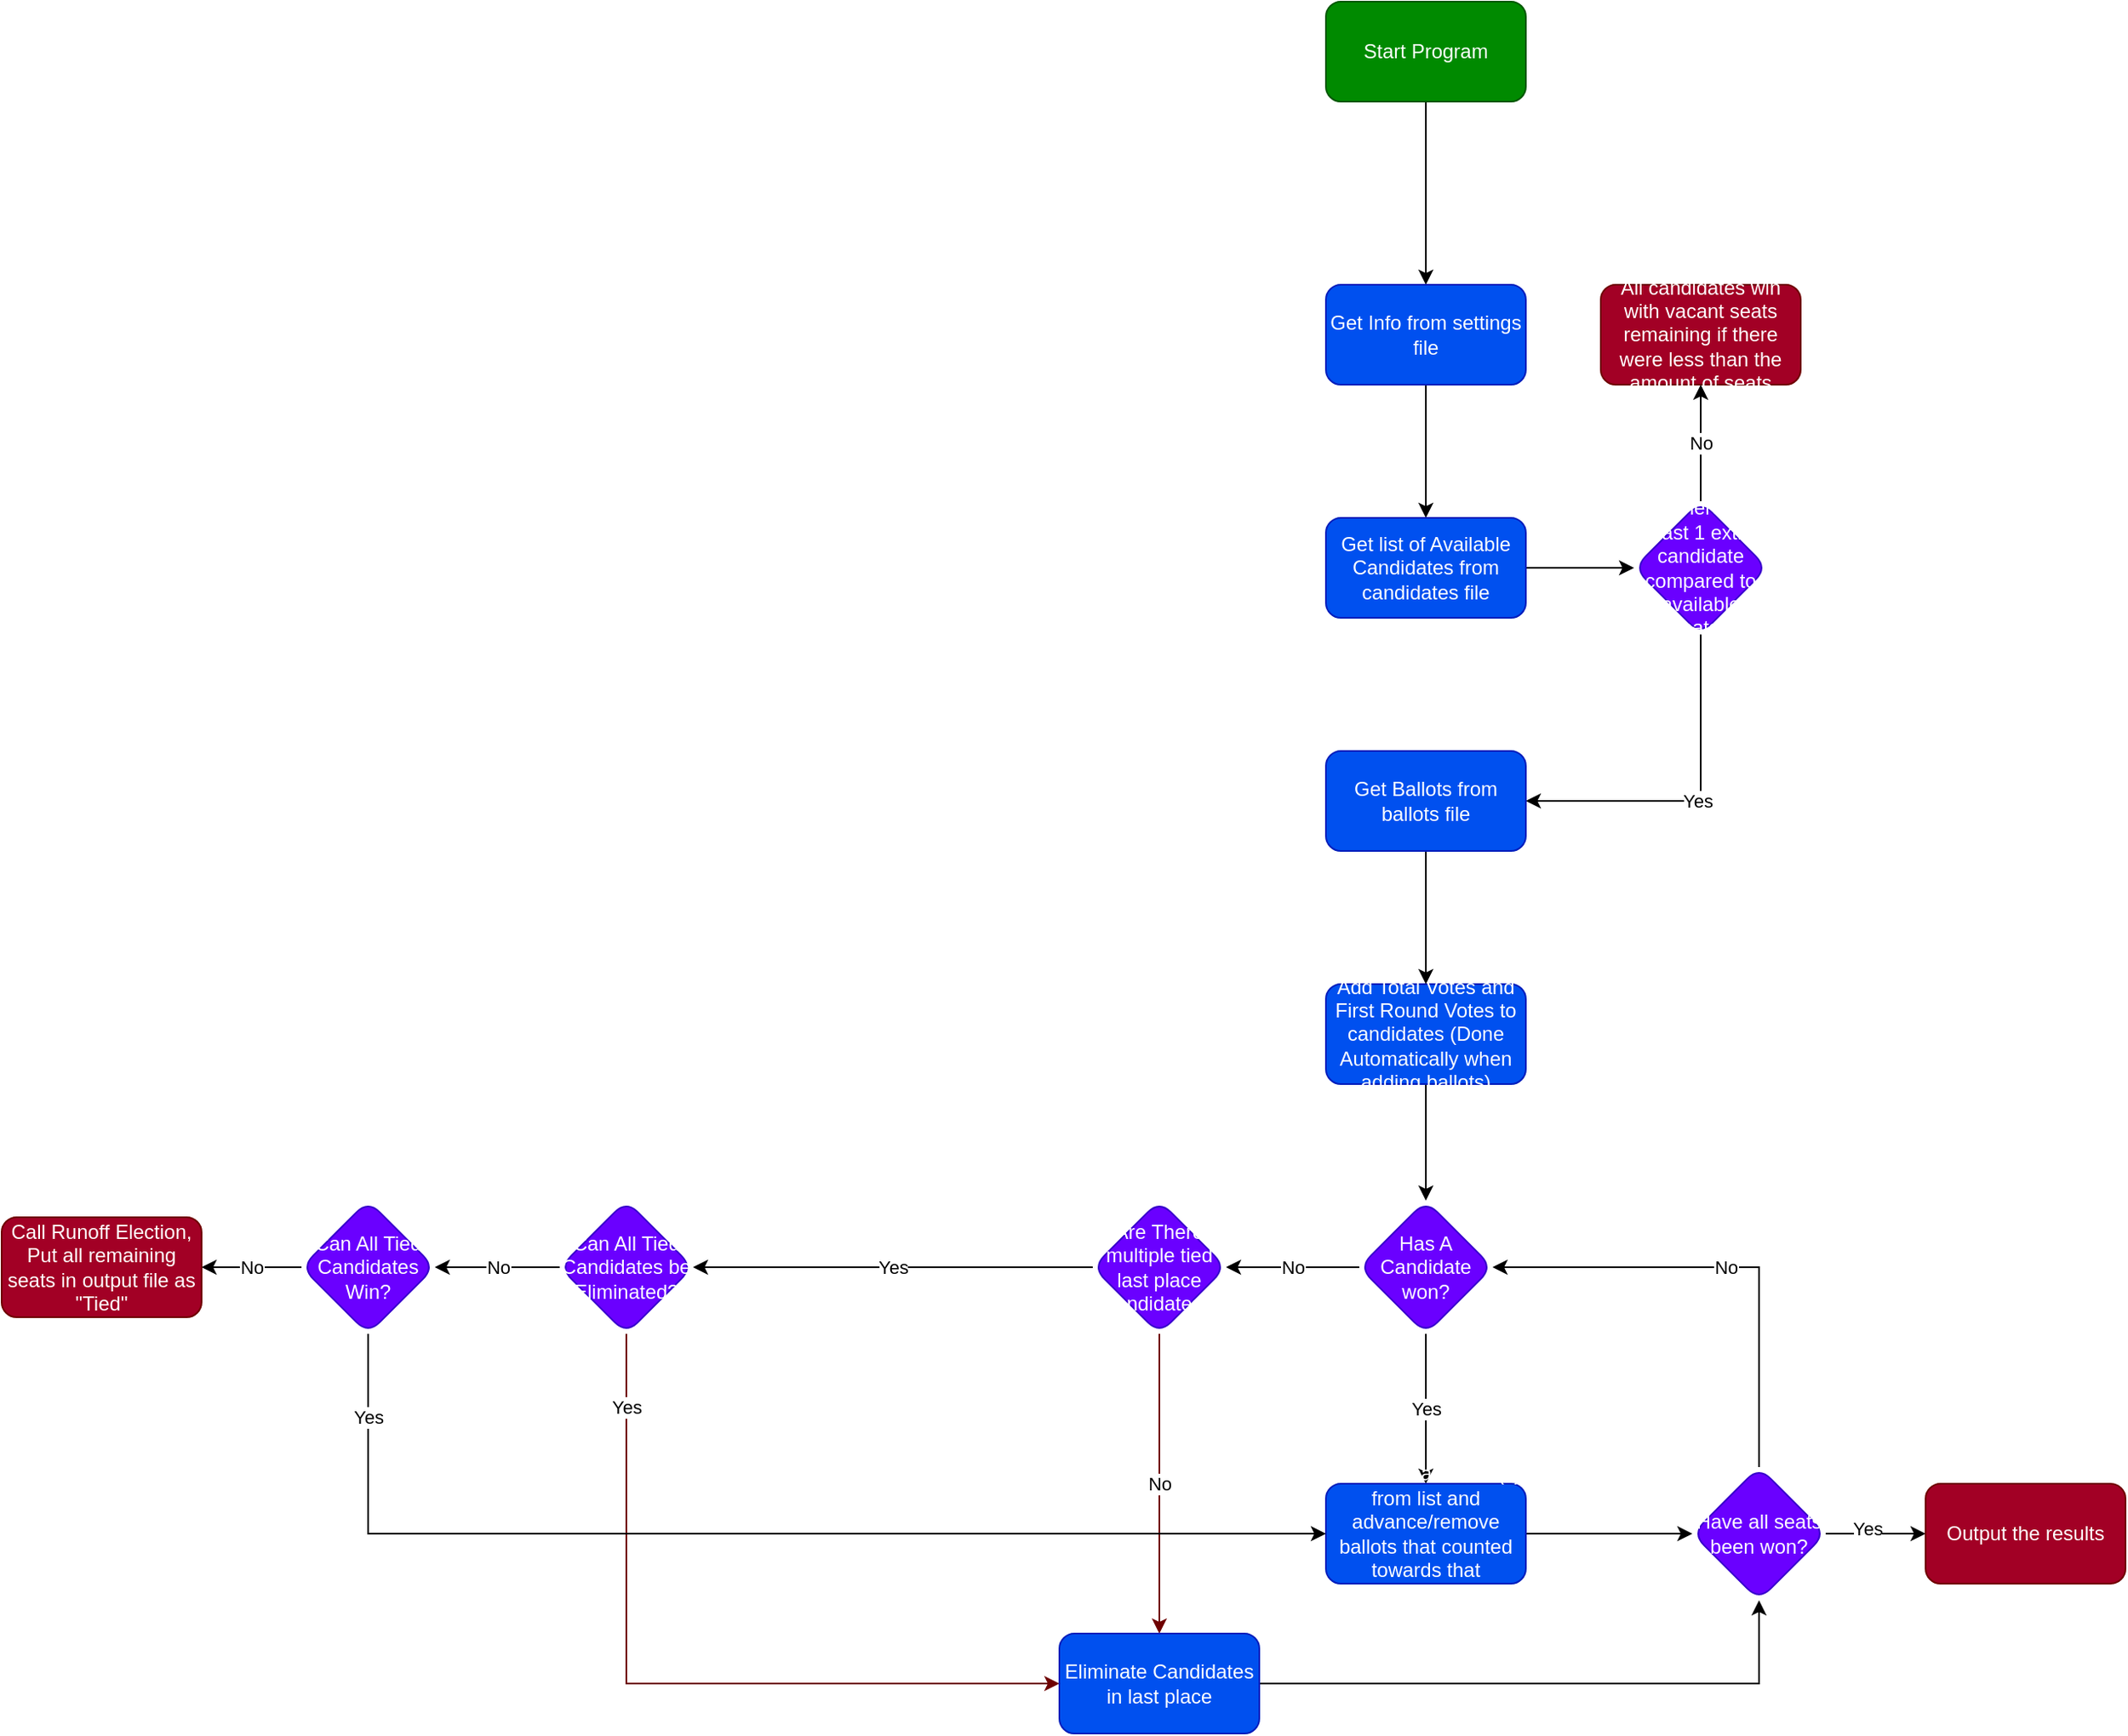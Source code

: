 <mxfile version="24.7.17">
  <diagram name="Page-1" id="zyUK4oMNR9Uw6AZ7cn7n">
    <mxGraphModel dx="1630" dy="544" grid="1" gridSize="10" guides="1" tooltips="1" connect="1" arrows="1" fold="1" page="1" pageScale="1" pageWidth="850" pageHeight="1100" math="0" shadow="0">
      <root>
        <mxCell id="0" />
        <mxCell id="1" parent="0" />
        <mxCell id="vt9oT0vRXbcF0sJH0HZB-21" value="" style="edgeStyle=orthogonalEdgeStyle;rounded=0;orthogonalLoop=1;jettySize=auto;html=1;" parent="1" source="CO-HhrcVQnnyDwoUcE4C-1" target="CO-HhrcVQnnyDwoUcE4C-2" edge="1">
          <mxGeometry relative="1" as="geometry" />
        </mxCell>
        <mxCell id="CO-HhrcVQnnyDwoUcE4C-1" value="Start Program" style="rounded=1;whiteSpace=wrap;html=1;fillColor=#008a00;fontColor=#ffffff;strokeColor=#005700;" parent="1" vertex="1">
          <mxGeometry x="365" y="60" width="120" height="60" as="geometry" />
        </mxCell>
        <mxCell id="CO-HhrcVQnnyDwoUcE4C-7" value="" style="edgeStyle=orthogonalEdgeStyle;rounded=0;orthogonalLoop=1;jettySize=auto;html=1;entryX=0.5;entryY=0;entryDx=0;entryDy=0;" parent="1" source="CO-HhrcVQnnyDwoUcE4C-2" target="CO-HhrcVQnnyDwoUcE4C-10" edge="1">
          <mxGeometry relative="1" as="geometry" />
        </mxCell>
        <mxCell id="CO-HhrcVQnnyDwoUcE4C-2" value="Get Info from settings file" style="whiteSpace=wrap;html=1;fillColor=#0050ef;strokeColor=#001DBC;fontColor=#ffffff;rounded=1;" parent="1" vertex="1">
          <mxGeometry x="365" y="230" width="120" height="60" as="geometry" />
        </mxCell>
        <mxCell id="EHk2y8mg7KiKzm5onfFq-1" style="edgeStyle=orthogonalEdgeStyle;rounded=0;orthogonalLoop=1;jettySize=auto;html=1;entryX=0;entryY=0.5;entryDx=0;entryDy=0;" edge="1" parent="1" source="CO-HhrcVQnnyDwoUcE4C-10" target="vt9oT0vRXbcF0sJH0HZB-17">
          <mxGeometry relative="1" as="geometry" />
        </mxCell>
        <mxCell id="CO-HhrcVQnnyDwoUcE4C-10" value="Get list of Available Candidates from candidates file" style="whiteSpace=wrap;html=1;fillColor=#0050ef;strokeColor=#001DBC;fontColor=#ffffff;rounded=1;" parent="1" vertex="1">
          <mxGeometry x="365" y="370" width="120" height="60" as="geometry" />
        </mxCell>
        <mxCell id="CO-HhrcVQnnyDwoUcE4C-21" value="" style="edgeStyle=orthogonalEdgeStyle;rounded=0;orthogonalLoop=1;jettySize=auto;html=1;" parent="1" source="CO-HhrcVQnnyDwoUcE4C-16" target="CO-HhrcVQnnyDwoUcE4C-20" edge="1">
          <mxGeometry relative="1" as="geometry" />
        </mxCell>
        <mxCell id="CO-HhrcVQnnyDwoUcE4C-16" value="Add Total Votes and First Round Votes to candidates (Done Automatically when adding ballots)" style="whiteSpace=wrap;html=1;fillColor=#0050ef;strokeColor=#001DBC;fontColor=#ffffff;rounded=1;" parent="1" vertex="1">
          <mxGeometry x="365" y="650" width="120" height="60" as="geometry" />
        </mxCell>
        <mxCell id="CO-HhrcVQnnyDwoUcE4C-23" value="Yes" style="edgeStyle=orthogonalEdgeStyle;rounded=0;orthogonalLoop=1;jettySize=auto;html=1;" parent="1" source="CO-HhrcVQnnyDwoUcE4C-20" target="CO-HhrcVQnnyDwoUcE4C-22" edge="1">
          <mxGeometry relative="1" as="geometry" />
        </mxCell>
        <mxCell id="CO-HhrcVQnnyDwoUcE4C-32" value="No" style="edgeStyle=orthogonalEdgeStyle;rounded=0;orthogonalLoop=1;jettySize=auto;html=1;" parent="1" source="CO-HhrcVQnnyDwoUcE4C-20" target="CO-HhrcVQnnyDwoUcE4C-31" edge="1">
          <mxGeometry relative="1" as="geometry" />
        </mxCell>
        <mxCell id="CO-HhrcVQnnyDwoUcE4C-20" value="Has A Candidate won?" style="rhombus;whiteSpace=wrap;html=1;fillColor=#6a00ff;strokeColor=#3700CC;fontColor=#ffffff;rounded=1;" parent="1" vertex="1">
          <mxGeometry x="385" y="780" width="80" height="80" as="geometry" />
        </mxCell>
        <mxCell id="CO-HhrcVQnnyDwoUcE4C-25" value="" style="edgeStyle=orthogonalEdgeStyle;rounded=0;orthogonalLoop=1;jettySize=auto;html=1;" parent="1" source="CO-HhrcVQnnyDwoUcE4C-22" target="CO-HhrcVQnnyDwoUcE4C-24" edge="1">
          <mxGeometry relative="1" as="geometry" />
        </mxCell>
        <mxCell id="CO-HhrcVQnnyDwoUcE4C-22" value="Remove candidate(s) from list and advance/remove ballots that counted towards that candidate" style="whiteSpace=wrap;html=1;fillColor=#0050ef;strokeColor=#001DBC;fontColor=#ffffff;rounded=1;" parent="1" vertex="1">
          <mxGeometry x="365" y="950" width="120" height="60" as="geometry" />
        </mxCell>
        <mxCell id="CO-HhrcVQnnyDwoUcE4C-26" value="No" style="edgeStyle=orthogonalEdgeStyle;rounded=0;orthogonalLoop=1;jettySize=auto;html=1;entryX=1;entryY=0.5;entryDx=0;entryDy=0;exitX=0.5;exitY=0;exitDx=0;exitDy=0;" parent="1" source="CO-HhrcVQnnyDwoUcE4C-24" target="CO-HhrcVQnnyDwoUcE4C-20" edge="1">
          <mxGeometry relative="1" as="geometry">
            <Array as="points">
              <mxPoint x="625" y="820" />
            </Array>
          </mxGeometry>
        </mxCell>
        <mxCell id="CO-HhrcVQnnyDwoUcE4C-28" value="&lt;div&gt;&lt;br&gt;&lt;/div&gt;&lt;div&gt;Yes&lt;/div&gt;" style="edgeStyle=orthogonalEdgeStyle;rounded=0;orthogonalLoop=1;jettySize=auto;html=1;" parent="1" source="CO-HhrcVQnnyDwoUcE4C-24" target="CO-HhrcVQnnyDwoUcE4C-27" edge="1">
          <mxGeometry x="-0.167" y="10" relative="1" as="geometry">
            <mxPoint as="offset" />
          </mxGeometry>
        </mxCell>
        <mxCell id="CO-HhrcVQnnyDwoUcE4C-24" value="Have all seats been won?" style="rhombus;whiteSpace=wrap;html=1;fillColor=#6a00ff;strokeColor=#3700CC;fontColor=#ffffff;rounded=1;" parent="1" vertex="1">
          <mxGeometry x="585" y="940" width="80" height="80" as="geometry" />
        </mxCell>
        <mxCell id="CO-HhrcVQnnyDwoUcE4C-27" value="Output the results" style="whiteSpace=wrap;html=1;fillColor=#a20025;strokeColor=#6F0000;fontColor=#ffffff;rounded=1;" parent="1" vertex="1">
          <mxGeometry x="725" y="950" width="120" height="60" as="geometry" />
        </mxCell>
        <mxCell id="CO-HhrcVQnnyDwoUcE4C-34" value="Yes" style="edgeStyle=orthogonalEdgeStyle;rounded=0;orthogonalLoop=1;jettySize=auto;html=1;entryX=1;entryY=0.5;entryDx=0;entryDy=0;" parent="1" source="CO-HhrcVQnnyDwoUcE4C-31" target="CO-HhrcVQnnyDwoUcE4C-35" edge="1">
          <mxGeometry relative="1" as="geometry">
            <mxPoint x="145" y="820" as="targetPoint" />
          </mxGeometry>
        </mxCell>
        <mxCell id="-a9cXBk4PuS8xbZcedt7-2" value="No" style="edgeStyle=orthogonalEdgeStyle;rounded=0;orthogonalLoop=1;jettySize=auto;html=1;fillColor=#a20025;strokeColor=#6F0000;" parent="1" source="CO-HhrcVQnnyDwoUcE4C-31" target="-a9cXBk4PuS8xbZcedt7-1" edge="1">
          <mxGeometry relative="1" as="geometry" />
        </mxCell>
        <mxCell id="CO-HhrcVQnnyDwoUcE4C-31" value="Are There multiple tied last place candidates?" style="rhombus;whiteSpace=wrap;html=1;fillColor=#6a00ff;strokeColor=#3700CC;fontColor=#ffffff;rounded=1;" parent="1" vertex="1">
          <mxGeometry x="225" y="780" width="80" height="80" as="geometry" />
        </mxCell>
        <mxCell id="CO-HhrcVQnnyDwoUcE4C-39" value="No" style="edgeStyle=orthogonalEdgeStyle;rounded=0;orthogonalLoop=1;jettySize=auto;html=1;" parent="1" source="CO-HhrcVQnnyDwoUcE4C-35" target="CO-HhrcVQnnyDwoUcE4C-38" edge="1">
          <mxGeometry relative="1" as="geometry" />
        </mxCell>
        <mxCell id="ZfMamiEfgETjA4ssHxG3-3" value="Yes" style="edgeStyle=orthogonalEdgeStyle;rounded=0;orthogonalLoop=1;jettySize=auto;html=1;entryX=0;entryY=0.5;entryDx=0;entryDy=0;fillColor=#a20025;strokeColor=#6F0000;" parent="1" source="CO-HhrcVQnnyDwoUcE4C-35" target="-a9cXBk4PuS8xbZcedt7-1" edge="1">
          <mxGeometry x="-0.815" relative="1" as="geometry">
            <Array as="points">
              <mxPoint x="-55" y="1070" />
            </Array>
            <mxPoint as="offset" />
          </mxGeometry>
        </mxCell>
        <mxCell id="CO-HhrcVQnnyDwoUcE4C-35" value="Can All Tied Candidates be Eliminated?" style="rhombus;whiteSpace=wrap;html=1;fillColor=#6a00ff;strokeColor=#3700CC;fontColor=#ffffff;rounded=1;" parent="1" vertex="1">
          <mxGeometry x="-95" y="780" width="80" height="80" as="geometry" />
        </mxCell>
        <mxCell id="vt9oT0vRXbcF0sJH0HZB-3" value="Yes" style="edgeStyle=orthogonalEdgeStyle;rounded=0;orthogonalLoop=1;jettySize=auto;html=1;entryX=0;entryY=0.5;entryDx=0;entryDy=0;exitX=0.5;exitY=1;exitDx=0;exitDy=0;" parent="1" source="CO-HhrcVQnnyDwoUcE4C-38" target="CO-HhrcVQnnyDwoUcE4C-22" edge="1">
          <mxGeometry x="-0.856" relative="1" as="geometry">
            <mxPoint as="offset" />
          </mxGeometry>
        </mxCell>
        <mxCell id="vt9oT0vRXbcF0sJH0HZB-5" value="No" style="edgeStyle=orthogonalEdgeStyle;rounded=0;orthogonalLoop=1;jettySize=auto;html=1;entryX=1;entryY=0.5;entryDx=0;entryDy=0;" parent="1" source="CO-HhrcVQnnyDwoUcE4C-38" target="CO-HhrcVQnnyDwoUcE4C-45" edge="1">
          <mxGeometry relative="1" as="geometry">
            <mxPoint x="-310" y="820" as="targetPoint" />
          </mxGeometry>
        </mxCell>
        <mxCell id="CO-HhrcVQnnyDwoUcE4C-38" value="Can All Tied Candidates Win?" style="rhombus;whiteSpace=wrap;html=1;fillColor=#6a00ff;strokeColor=#3700CC;fontColor=#ffffff;rounded=1;" parent="1" vertex="1">
          <mxGeometry x="-250" y="780" width="80" height="80" as="geometry" />
        </mxCell>
        <mxCell id="CO-HhrcVQnnyDwoUcE4C-45" value="Call Runoff Election, Put all remaining seats in output file as &quot;Tied&quot;" style="whiteSpace=wrap;html=1;fillColor=#a20025;strokeColor=#6F0000;fontColor=#ffffff;rounded=1;" parent="1" vertex="1">
          <mxGeometry x="-430" y="790" width="120" height="60" as="geometry" />
        </mxCell>
        <mxCell id="vt9oT0vRXbcF0sJH0HZB-13" value="All candidates win with vacant seats remaining if there were less than the amount of seats" style="whiteSpace=wrap;html=1;fillColor=#a20025;strokeColor=#6F0000;fontColor=#ffffff;rounded=1;" parent="1" vertex="1">
          <mxGeometry x="530" y="230" width="120" height="60" as="geometry" />
        </mxCell>
        <mxCell id="vt9oT0vRXbcF0sJH0HZB-23" value="No" style="edgeStyle=orthogonalEdgeStyle;rounded=0;orthogonalLoop=1;jettySize=auto;html=1;" parent="1" source="vt9oT0vRXbcF0sJH0HZB-17" target="vt9oT0vRXbcF0sJH0HZB-13" edge="1">
          <mxGeometry relative="1" as="geometry" />
        </mxCell>
        <mxCell id="vt9oT0vRXbcF0sJH0HZB-24" value="Yes" style="edgeStyle=orthogonalEdgeStyle;rounded=0;orthogonalLoop=1;jettySize=auto;html=1;entryX=1;entryY=0.5;entryDx=0;entryDy=0;exitX=0.5;exitY=1;exitDx=0;exitDy=0;" parent="1" source="vt9oT0vRXbcF0sJH0HZB-17" target="CO-HhrcVQnnyDwoUcE4C-6" edge="1">
          <mxGeometry relative="1" as="geometry" />
        </mxCell>
        <mxCell id="vt9oT0vRXbcF0sJH0HZB-17" value="Is there at least 1 extra candidate compared to available seats?" style="rhombus;whiteSpace=wrap;html=1;fillColor=#6a00ff;strokeColor=#3700CC;fontColor=#ffffff;rounded=1;" parent="1" vertex="1">
          <mxGeometry x="550" y="360" width="80" height="80" as="geometry" />
        </mxCell>
        <mxCell id="EHk2y8mg7KiKzm5onfFq-2" style="edgeStyle=orthogonalEdgeStyle;rounded=0;orthogonalLoop=1;jettySize=auto;html=1;entryX=0.5;entryY=0;entryDx=0;entryDy=0;" edge="1" parent="1" source="CO-HhrcVQnnyDwoUcE4C-6" target="CO-HhrcVQnnyDwoUcE4C-16">
          <mxGeometry relative="1" as="geometry" />
        </mxCell>
        <mxCell id="CO-HhrcVQnnyDwoUcE4C-6" value="Get Ballots from ballots file" style="whiteSpace=wrap;html=1;fillColor=#0050ef;strokeColor=#001DBC;fontColor=#ffffff;rounded=1;" parent="1" vertex="1">
          <mxGeometry x="365" y="510" width="120" height="60" as="geometry" />
        </mxCell>
        <mxCell id="-a9cXBk4PuS8xbZcedt7-3" style="edgeStyle=orthogonalEdgeStyle;rounded=0;orthogonalLoop=1;jettySize=auto;html=1;entryX=0.5;entryY=1;entryDx=0;entryDy=0;" parent="1" source="-a9cXBk4PuS8xbZcedt7-1" target="CO-HhrcVQnnyDwoUcE4C-24" edge="1">
          <mxGeometry relative="1" as="geometry" />
        </mxCell>
        <mxCell id="-a9cXBk4PuS8xbZcedt7-1" value="Eliminate Candidates in last place" style="whiteSpace=wrap;html=1;fillColor=#0050ef;strokeColor=#001DBC;fontColor=#ffffff;rounded=1;" parent="1" vertex="1">
          <mxGeometry x="205" y="1040" width="120" height="60" as="geometry" />
        </mxCell>
      </root>
    </mxGraphModel>
  </diagram>
</mxfile>
